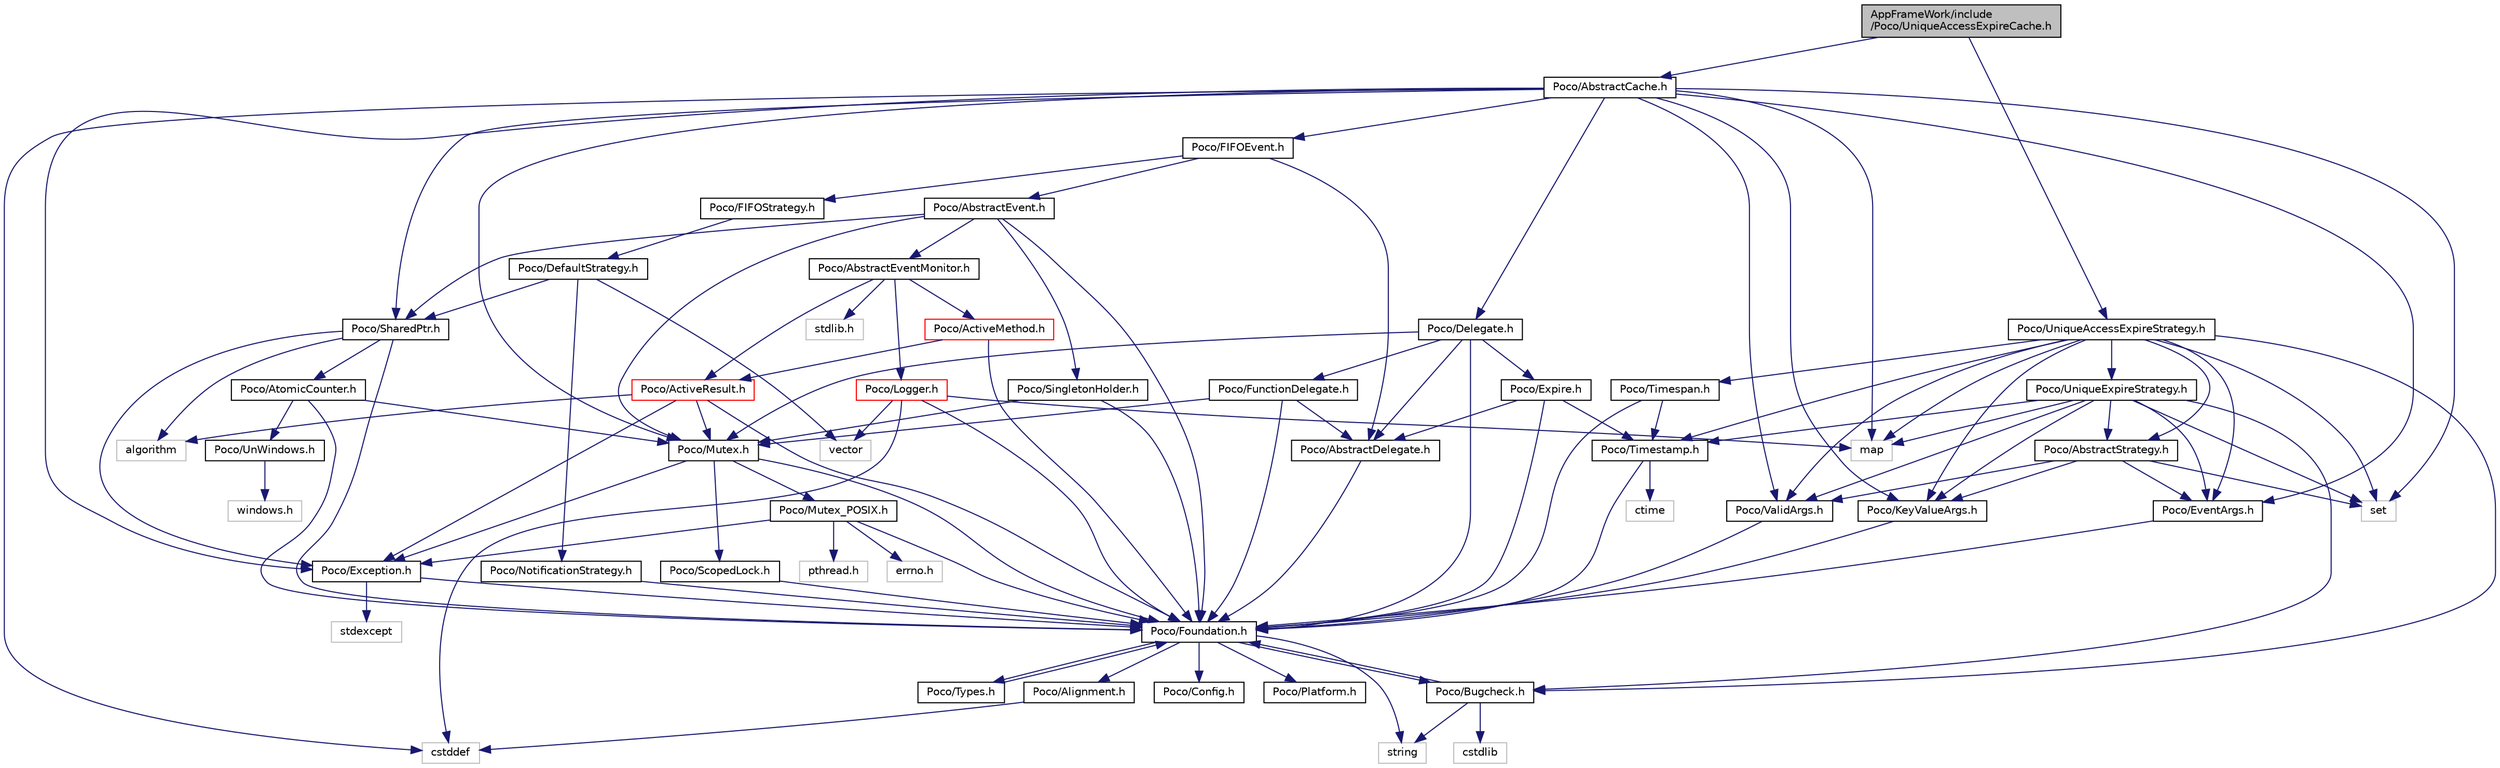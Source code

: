 digraph "AppFrameWork/include/Poco/UniqueAccessExpireCache.h"
{
 // LATEX_PDF_SIZE
  edge [fontname="Helvetica",fontsize="10",labelfontname="Helvetica",labelfontsize="10"];
  node [fontname="Helvetica",fontsize="10",shape=record];
  Node1 [label="AppFrameWork/include\l/Poco/UniqueAccessExpireCache.h",height=0.2,width=0.4,color="black", fillcolor="grey75", style="filled", fontcolor="black",tooltip=" "];
  Node1 -> Node2 [color="midnightblue",fontsize="10",style="solid"];
  Node2 [label="Poco/AbstractCache.h",height=0.2,width=0.4,color="black", fillcolor="white", style="filled",URL="$AbstractCache_8h.html",tooltip=" "];
  Node2 -> Node3 [color="midnightblue",fontsize="10",style="solid"];
  Node3 [label="Poco/KeyValueArgs.h",height=0.2,width=0.4,color="black", fillcolor="white", style="filled",URL="$KeyValueArgs_8h.html",tooltip=" "];
  Node3 -> Node4 [color="midnightblue",fontsize="10",style="solid"];
  Node4 [label="Poco/Foundation.h",height=0.2,width=0.4,color="black", fillcolor="white", style="filled",URL="$Foundation_8h.html",tooltip=" "];
  Node4 -> Node5 [color="midnightblue",fontsize="10",style="solid"];
  Node5 [label="Poco/Config.h",height=0.2,width=0.4,color="black", fillcolor="white", style="filled",URL="$Config_8h.html",tooltip=" "];
  Node4 -> Node6 [color="midnightblue",fontsize="10",style="solid"];
  Node6 [label="Poco/Platform.h",height=0.2,width=0.4,color="black", fillcolor="white", style="filled",URL="$Platform_8h.html",tooltip=" "];
  Node4 -> Node7 [color="midnightblue",fontsize="10",style="solid"];
  Node7 [label="Poco/Alignment.h",height=0.2,width=0.4,color="black", fillcolor="white", style="filled",URL="$Alignment_8h.html",tooltip=" "];
  Node7 -> Node8 [color="midnightblue",fontsize="10",style="solid"];
  Node8 [label="cstddef",height=0.2,width=0.4,color="grey75", fillcolor="white", style="filled",tooltip=" "];
  Node4 -> Node9 [color="midnightblue",fontsize="10",style="solid"];
  Node9 [label="Poco/Bugcheck.h",height=0.2,width=0.4,color="black", fillcolor="white", style="filled",URL="$Bugcheck_8h.html",tooltip=" "];
  Node9 -> Node4 [color="midnightblue",fontsize="10",style="solid"];
  Node9 -> Node10 [color="midnightblue",fontsize="10",style="solid"];
  Node10 [label="string",height=0.2,width=0.4,color="grey75", fillcolor="white", style="filled",tooltip=" "];
  Node9 -> Node11 [color="midnightblue",fontsize="10",style="solid"];
  Node11 [label="cstdlib",height=0.2,width=0.4,color="grey75", fillcolor="white", style="filled",tooltip=" "];
  Node4 -> Node12 [color="midnightblue",fontsize="10",style="solid"];
  Node12 [label="Poco/Types.h",height=0.2,width=0.4,color="black", fillcolor="white", style="filled",URL="$Types_8h.html",tooltip=" "];
  Node12 -> Node4 [color="midnightblue",fontsize="10",style="solid"];
  Node4 -> Node10 [color="midnightblue",fontsize="10",style="solid"];
  Node2 -> Node13 [color="midnightblue",fontsize="10",style="solid"];
  Node13 [label="Poco/ValidArgs.h",height=0.2,width=0.4,color="black", fillcolor="white", style="filled",URL="$ValidArgs_8h.html",tooltip=" "];
  Node13 -> Node4 [color="midnightblue",fontsize="10",style="solid"];
  Node2 -> Node14 [color="midnightblue",fontsize="10",style="solid"];
  Node14 [label="Poco/Mutex.h",height=0.2,width=0.4,color="black", fillcolor="white", style="filled",URL="$Mutex_8h.html",tooltip=" "];
  Node14 -> Node4 [color="midnightblue",fontsize="10",style="solid"];
  Node14 -> Node15 [color="midnightblue",fontsize="10",style="solid"];
  Node15 [label="Poco/Exception.h",height=0.2,width=0.4,color="black", fillcolor="white", style="filled",URL="$Exception_8h.html",tooltip=" "];
  Node15 -> Node4 [color="midnightblue",fontsize="10",style="solid"];
  Node15 -> Node16 [color="midnightblue",fontsize="10",style="solid"];
  Node16 [label="stdexcept",height=0.2,width=0.4,color="grey75", fillcolor="white", style="filled",tooltip=" "];
  Node14 -> Node17 [color="midnightblue",fontsize="10",style="solid"];
  Node17 [label="Poco/ScopedLock.h",height=0.2,width=0.4,color="black", fillcolor="white", style="filled",URL="$ScopedLock_8h.html",tooltip=" "];
  Node17 -> Node4 [color="midnightblue",fontsize="10",style="solid"];
  Node14 -> Node18 [color="midnightblue",fontsize="10",style="solid"];
  Node18 [label="Poco/Mutex_POSIX.h",height=0.2,width=0.4,color="black", fillcolor="white", style="filled",URL="$Mutex__POSIX_8h.html",tooltip=" "];
  Node18 -> Node4 [color="midnightblue",fontsize="10",style="solid"];
  Node18 -> Node15 [color="midnightblue",fontsize="10",style="solid"];
  Node18 -> Node19 [color="midnightblue",fontsize="10",style="solid"];
  Node19 [label="pthread.h",height=0.2,width=0.4,color="grey75", fillcolor="white", style="filled",tooltip=" "];
  Node18 -> Node20 [color="midnightblue",fontsize="10",style="solid"];
  Node20 [label="errno.h",height=0.2,width=0.4,color="grey75", fillcolor="white", style="filled",tooltip=" "];
  Node2 -> Node15 [color="midnightblue",fontsize="10",style="solid"];
  Node2 -> Node21 [color="midnightblue",fontsize="10",style="solid"];
  Node21 [label="Poco/FIFOEvent.h",height=0.2,width=0.4,color="black", fillcolor="white", style="filled",URL="$FIFOEvent_8h.html",tooltip=" "];
  Node21 -> Node22 [color="midnightblue",fontsize="10",style="solid"];
  Node22 [label="Poco/AbstractEvent.h",height=0.2,width=0.4,color="black", fillcolor="white", style="filled",URL="$AbstractEvent_8h.html",tooltip=" "];
  Node22 -> Node4 [color="midnightblue",fontsize="10",style="solid"];
  Node22 -> Node23 [color="midnightblue",fontsize="10",style="solid"];
  Node23 [label="Poco/SingletonHolder.h",height=0.2,width=0.4,color="black", fillcolor="white", style="filled",URL="$SingletonHolder_8h.html",tooltip=" "];
  Node23 -> Node4 [color="midnightblue",fontsize="10",style="solid"];
  Node23 -> Node14 [color="midnightblue",fontsize="10",style="solid"];
  Node22 -> Node24 [color="midnightblue",fontsize="10",style="solid"];
  Node24 [label="Poco/SharedPtr.h",height=0.2,width=0.4,color="black", fillcolor="white", style="filled",URL="$SharedPtr_8h.html",tooltip=" "];
  Node24 -> Node4 [color="midnightblue",fontsize="10",style="solid"];
  Node24 -> Node15 [color="midnightblue",fontsize="10",style="solid"];
  Node24 -> Node25 [color="midnightblue",fontsize="10",style="solid"];
  Node25 [label="Poco/AtomicCounter.h",height=0.2,width=0.4,color="black", fillcolor="white", style="filled",URL="$AtomicCounter_8h.html",tooltip=" "];
  Node25 -> Node4 [color="midnightblue",fontsize="10",style="solid"];
  Node25 -> Node26 [color="midnightblue",fontsize="10",style="solid"];
  Node26 [label="Poco/UnWindows.h",height=0.2,width=0.4,color="black", fillcolor="white", style="filled",URL="$UnWindows_8h.html",tooltip=" "];
  Node26 -> Node27 [color="midnightblue",fontsize="10",style="solid"];
  Node27 [label="windows.h",height=0.2,width=0.4,color="grey75", fillcolor="white", style="filled",tooltip=" "];
  Node25 -> Node14 [color="midnightblue",fontsize="10",style="solid"];
  Node24 -> Node28 [color="midnightblue",fontsize="10",style="solid"];
  Node28 [label="algorithm",height=0.2,width=0.4,color="grey75", fillcolor="white", style="filled",tooltip=" "];
  Node22 -> Node14 [color="midnightblue",fontsize="10",style="solid"];
  Node22 -> Node29 [color="midnightblue",fontsize="10",style="solid"];
  Node29 [label="Poco/AbstractEventMonitor.h",height=0.2,width=0.4,color="black", fillcolor="white", style="filled",URL="$AbstractEventMonitor_8h.html",tooltip=" "];
  Node29 -> Node30 [color="midnightblue",fontsize="10",style="solid"];
  Node30 [label="Poco/ActiveResult.h",height=0.2,width=0.4,color="red", fillcolor="white", style="filled",URL="$ActiveResult_8h.html",tooltip=" "];
  Node30 -> Node4 [color="midnightblue",fontsize="10",style="solid"];
  Node30 -> Node14 [color="midnightblue",fontsize="10",style="solid"];
  Node30 -> Node15 [color="midnightblue",fontsize="10",style="solid"];
  Node30 -> Node28 [color="midnightblue",fontsize="10",style="solid"];
  Node29 -> Node34 [color="midnightblue",fontsize="10",style="solid"];
  Node34 [label="Poco/ActiveMethod.h",height=0.2,width=0.4,color="red", fillcolor="white", style="filled",URL="$ActiveMethod_8h.html",tooltip=" "];
  Node34 -> Node4 [color="midnightblue",fontsize="10",style="solid"];
  Node34 -> Node30 [color="midnightblue",fontsize="10",style="solid"];
  Node29 -> Node45 [color="midnightblue",fontsize="10",style="solid"];
  Node45 [label="Poco/Logger.h",height=0.2,width=0.4,color="red", fillcolor="white", style="filled",URL="$Logger_8h.html",tooltip=" "];
  Node45 -> Node4 [color="midnightblue",fontsize="10",style="solid"];
  Node45 -> Node54 [color="midnightblue",fontsize="10",style="solid"];
  Node54 [label="map",height=0.2,width=0.4,color="grey75", fillcolor="white", style="filled",tooltip=" "];
  Node45 -> Node60 [color="midnightblue",fontsize="10",style="solid"];
  Node60 [label="vector",height=0.2,width=0.4,color="grey75", fillcolor="white", style="filled",tooltip=" "];
  Node45 -> Node8 [color="midnightblue",fontsize="10",style="solid"];
  Node29 -> Node61 [color="midnightblue",fontsize="10",style="solid"];
  Node61 [label="stdlib.h",height=0.2,width=0.4,color="grey75", fillcolor="white", style="filled",tooltip=" "];
  Node21 -> Node62 [color="midnightblue",fontsize="10",style="solid"];
  Node62 [label="Poco/FIFOStrategy.h",height=0.2,width=0.4,color="black", fillcolor="white", style="filled",URL="$FIFOStrategy_8h.html",tooltip=" "];
  Node62 -> Node63 [color="midnightblue",fontsize="10",style="solid"];
  Node63 [label="Poco/DefaultStrategy.h",height=0.2,width=0.4,color="black", fillcolor="white", style="filled",URL="$DefaultStrategy_8h.html",tooltip=" "];
  Node63 -> Node64 [color="midnightblue",fontsize="10",style="solid"];
  Node64 [label="Poco/NotificationStrategy.h",height=0.2,width=0.4,color="black", fillcolor="white", style="filled",URL="$NotificationStrategy_8h.html",tooltip=" "];
  Node64 -> Node4 [color="midnightblue",fontsize="10",style="solid"];
  Node63 -> Node24 [color="midnightblue",fontsize="10",style="solid"];
  Node63 -> Node60 [color="midnightblue",fontsize="10",style="solid"];
  Node21 -> Node65 [color="midnightblue",fontsize="10",style="solid"];
  Node65 [label="Poco/AbstractDelegate.h",height=0.2,width=0.4,color="black", fillcolor="white", style="filled",URL="$AbstractDelegate_8h.html",tooltip=" "];
  Node65 -> Node4 [color="midnightblue",fontsize="10",style="solid"];
  Node2 -> Node66 [color="midnightblue",fontsize="10",style="solid"];
  Node66 [label="Poco/EventArgs.h",height=0.2,width=0.4,color="black", fillcolor="white", style="filled",URL="$EventArgs_8h.html",tooltip=" "];
  Node66 -> Node4 [color="midnightblue",fontsize="10",style="solid"];
  Node2 -> Node67 [color="midnightblue",fontsize="10",style="solid"];
  Node67 [label="Poco/Delegate.h",height=0.2,width=0.4,color="black", fillcolor="white", style="filled",URL="$Delegate_8h.html",tooltip=" "];
  Node67 -> Node4 [color="midnightblue",fontsize="10",style="solid"];
  Node67 -> Node65 [color="midnightblue",fontsize="10",style="solid"];
  Node67 -> Node68 [color="midnightblue",fontsize="10",style="solid"];
  Node68 [label="Poco/FunctionDelegate.h",height=0.2,width=0.4,color="black", fillcolor="white", style="filled",URL="$FunctionDelegate_8h.html",tooltip=" "];
  Node68 -> Node4 [color="midnightblue",fontsize="10",style="solid"];
  Node68 -> Node65 [color="midnightblue",fontsize="10",style="solid"];
  Node68 -> Node14 [color="midnightblue",fontsize="10",style="solid"];
  Node67 -> Node69 [color="midnightblue",fontsize="10",style="solid"];
  Node69 [label="Poco/Expire.h",height=0.2,width=0.4,color="black", fillcolor="white", style="filled",URL="$Expire_8h.html",tooltip=" "];
  Node69 -> Node4 [color="midnightblue",fontsize="10",style="solid"];
  Node69 -> Node65 [color="midnightblue",fontsize="10",style="solid"];
  Node69 -> Node52 [color="midnightblue",fontsize="10",style="solid"];
  Node52 [label="Poco/Timestamp.h",height=0.2,width=0.4,color="black", fillcolor="white", style="filled",URL="$Timestamp_8h.html",tooltip=" "];
  Node52 -> Node4 [color="midnightblue",fontsize="10",style="solid"];
  Node52 -> Node53 [color="midnightblue",fontsize="10",style="solid"];
  Node53 [label="ctime",height=0.2,width=0.4,color="grey75", fillcolor="white", style="filled",tooltip=" "];
  Node67 -> Node14 [color="midnightblue",fontsize="10",style="solid"];
  Node2 -> Node24 [color="midnightblue",fontsize="10",style="solid"];
  Node2 -> Node54 [color="midnightblue",fontsize="10",style="solid"];
  Node2 -> Node70 [color="midnightblue",fontsize="10",style="solid"];
  Node70 [label="set",height=0.2,width=0.4,color="grey75", fillcolor="white", style="filled",tooltip=" "];
  Node2 -> Node8 [color="midnightblue",fontsize="10",style="solid"];
  Node1 -> Node71 [color="midnightblue",fontsize="10",style="solid"];
  Node71 [label="Poco/UniqueAccessExpireStrategy.h",height=0.2,width=0.4,color="black", fillcolor="white", style="filled",URL="$UniqueAccessExpireStrategy_8h.html",tooltip=" "];
  Node71 -> Node3 [color="midnightblue",fontsize="10",style="solid"];
  Node71 -> Node13 [color="midnightblue",fontsize="10",style="solid"];
  Node71 -> Node72 [color="midnightblue",fontsize="10",style="solid"];
  Node72 [label="Poco/AbstractStrategy.h",height=0.2,width=0.4,color="black", fillcolor="white", style="filled",URL="$AbstractStrategy_8h.html",tooltip=" "];
  Node72 -> Node3 [color="midnightblue",fontsize="10",style="solid"];
  Node72 -> Node13 [color="midnightblue",fontsize="10",style="solid"];
  Node72 -> Node66 [color="midnightblue",fontsize="10",style="solid"];
  Node72 -> Node70 [color="midnightblue",fontsize="10",style="solid"];
  Node71 -> Node9 [color="midnightblue",fontsize="10",style="solid"];
  Node71 -> Node52 [color="midnightblue",fontsize="10",style="solid"];
  Node71 -> Node73 [color="midnightblue",fontsize="10",style="solid"];
  Node73 [label="Poco/Timespan.h",height=0.2,width=0.4,color="black", fillcolor="white", style="filled",URL="$Timespan_8h.html",tooltip=" "];
  Node73 -> Node4 [color="midnightblue",fontsize="10",style="solid"];
  Node73 -> Node52 [color="midnightblue",fontsize="10",style="solid"];
  Node71 -> Node66 [color="midnightblue",fontsize="10",style="solid"];
  Node71 -> Node74 [color="midnightblue",fontsize="10",style="solid"];
  Node74 [label="Poco/UniqueExpireStrategy.h",height=0.2,width=0.4,color="black", fillcolor="white", style="filled",URL="$UniqueExpireStrategy_8h.html",tooltip=" "];
  Node74 -> Node3 [color="midnightblue",fontsize="10",style="solid"];
  Node74 -> Node13 [color="midnightblue",fontsize="10",style="solid"];
  Node74 -> Node72 [color="midnightblue",fontsize="10",style="solid"];
  Node74 -> Node9 [color="midnightblue",fontsize="10",style="solid"];
  Node74 -> Node52 [color="midnightblue",fontsize="10",style="solid"];
  Node74 -> Node66 [color="midnightblue",fontsize="10",style="solid"];
  Node74 -> Node70 [color="midnightblue",fontsize="10",style="solid"];
  Node74 -> Node54 [color="midnightblue",fontsize="10",style="solid"];
  Node71 -> Node70 [color="midnightblue",fontsize="10",style="solid"];
  Node71 -> Node54 [color="midnightblue",fontsize="10",style="solid"];
}

